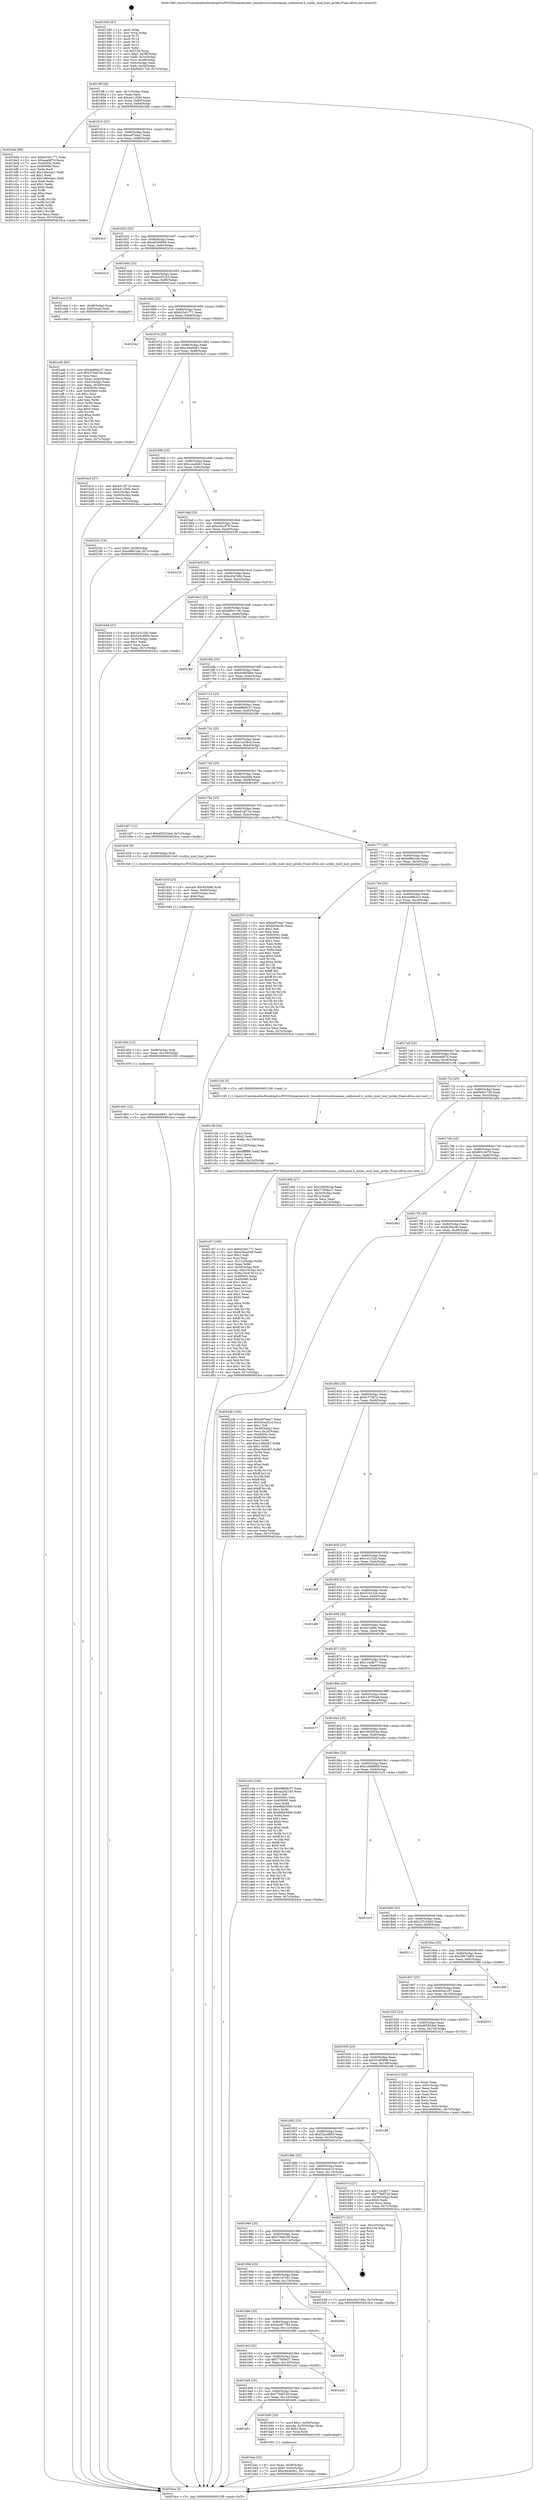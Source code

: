 digraph "0x4015d0" {
  label = "0x4015d0 (/mnt/c/Users/mathe/Desktop/tcc/POCII/binaries/extr_linuxdriversusbrenesas_usbhsmod.h_usbhs_mod_host_probe_Final-ollvm.out::main(0))"
  labelloc = "t"
  node[shape=record]

  Entry [label="",width=0.3,height=0.3,shape=circle,fillcolor=black,style=filled]
  "0x4015ff" [label="{
     0x4015ff [26]\l
     | [instrs]\l
     &nbsp;&nbsp;0x4015ff \<+3\>: mov -0x7c(%rbp),%eax\l
     &nbsp;&nbsp;0x401602 \<+2\>: mov %eax,%ecx\l
     &nbsp;&nbsp;0x401604 \<+6\>: sub $0xa411f2f4,%ecx\l
     &nbsp;&nbsp;0x40160a \<+3\>: mov %eax,-0x80(%rbp)\l
     &nbsp;&nbsp;0x40160d \<+6\>: mov %ecx,-0x84(%rbp)\l
     &nbsp;&nbsp;0x401613 \<+6\>: je 0000000000401bde \<main+0x60e\>\l
  }"]
  "0x401bde" [label="{
     0x401bde [88]\l
     | [instrs]\l
     &nbsp;&nbsp;0x401bde \<+5\>: mov $0xb23d1771,%eax\l
     &nbsp;&nbsp;0x401be3 \<+5\>: mov $0xeeafdf7d,%ecx\l
     &nbsp;&nbsp;0x401be8 \<+7\>: mov 0x40505c,%edx\l
     &nbsp;&nbsp;0x401bef \<+7\>: mov 0x405060,%esi\l
     &nbsp;&nbsp;0x401bf6 \<+2\>: mov %edx,%edi\l
     &nbsp;&nbsp;0x401bf8 \<+6\>: add $0x148a5aa1,%edi\l
     &nbsp;&nbsp;0x401bfe \<+3\>: sub $0x1,%edi\l
     &nbsp;&nbsp;0x401c01 \<+6\>: sub $0x148a5aa1,%edi\l
     &nbsp;&nbsp;0x401c07 \<+3\>: imul %edi,%edx\l
     &nbsp;&nbsp;0x401c0a \<+3\>: and $0x1,%edx\l
     &nbsp;&nbsp;0x401c0d \<+3\>: cmp $0x0,%edx\l
     &nbsp;&nbsp;0x401c10 \<+4\>: sete %r8b\l
     &nbsp;&nbsp;0x401c14 \<+3\>: cmp $0xa,%esi\l
     &nbsp;&nbsp;0x401c17 \<+4\>: setl %r9b\l
     &nbsp;&nbsp;0x401c1b \<+3\>: mov %r8b,%r10b\l
     &nbsp;&nbsp;0x401c1e \<+3\>: and %r9b,%r10b\l
     &nbsp;&nbsp;0x401c21 \<+3\>: xor %r9b,%r8b\l
     &nbsp;&nbsp;0x401c24 \<+3\>: or %r8b,%r10b\l
     &nbsp;&nbsp;0x401c27 \<+4\>: test $0x1,%r10b\l
     &nbsp;&nbsp;0x401c2b \<+3\>: cmovne %ecx,%eax\l
     &nbsp;&nbsp;0x401c2e \<+3\>: mov %eax,-0x7c(%rbp)\l
     &nbsp;&nbsp;0x401c31 \<+5\>: jmp 00000000004024ca \<main+0xefa\>\l
  }"]
  "0x401619" [label="{
     0x401619 [25]\l
     | [instrs]\l
     &nbsp;&nbsp;0x401619 \<+5\>: jmp 000000000040161e \<main+0x4e\>\l
     &nbsp;&nbsp;0x40161e \<+3\>: mov -0x80(%rbp),%eax\l
     &nbsp;&nbsp;0x401621 \<+5\>: sub $0xa4f7daa7,%eax\l
     &nbsp;&nbsp;0x401626 \<+6\>: mov %eax,-0x88(%rbp)\l
     &nbsp;&nbsp;0x40162c \<+6\>: je 00000000004024c3 \<main+0xef3\>\l
  }"]
  Exit [label="",width=0.3,height=0.3,shape=circle,fillcolor=black,style=filled,peripheries=2]
  "0x4024c3" [label="{
     0x4024c3\l
  }", style=dashed]
  "0x401632" [label="{
     0x401632 [25]\l
     | [instrs]\l
     &nbsp;&nbsp;0x401632 \<+5\>: jmp 0000000000401637 \<main+0x67\>\l
     &nbsp;&nbsp;0x401637 \<+3\>: mov -0x80(%rbp),%eax\l
     &nbsp;&nbsp;0x40163a \<+5\>: sub $0xa833099d,%eax\l
     &nbsp;&nbsp;0x40163f \<+6\>: mov %eax,-0x8c(%rbp)\l
     &nbsp;&nbsp;0x401645 \<+6\>: je 000000000040241d \<main+0xe4d\>\l
  }"]
  "0x401d63" [label="{
     0x401d63 [12]\l
     | [instrs]\l
     &nbsp;&nbsp;0x401d63 \<+7\>: movl $0xccea4641,-0x7c(%rbp)\l
     &nbsp;&nbsp;0x401d6a \<+5\>: jmp 00000000004024ca \<main+0xefa\>\l
  }"]
  "0x40241d" [label="{
     0x40241d\l
  }", style=dashed]
  "0x40164b" [label="{
     0x40164b [25]\l
     | [instrs]\l
     &nbsp;&nbsp;0x40164b \<+5\>: jmp 0000000000401650 \<main+0x80\>\l
     &nbsp;&nbsp;0x401650 \<+3\>: mov -0x80(%rbp),%eax\l
     &nbsp;&nbsp;0x401653 \<+5\>: sub $0xaa2921b3,%eax\l
     &nbsp;&nbsp;0x401658 \<+6\>: mov %eax,-0x90(%rbp)\l
     &nbsp;&nbsp;0x40165e \<+6\>: je 0000000000401ace \<main+0x4fe\>\l
  }"]
  "0x401d54" [label="{
     0x401d54 [15]\l
     | [instrs]\l
     &nbsp;&nbsp;0x401d54 \<+4\>: mov -0x58(%rbp),%rdi\l
     &nbsp;&nbsp;0x401d58 \<+6\>: mov %eax,-0x130(%rbp)\l
     &nbsp;&nbsp;0x401d5e \<+5\>: call 0000000000401030 \<free@plt\>\l
     | [calls]\l
     &nbsp;&nbsp;0x401030 \{1\} (unknown)\l
  }"]
  "0x401ace" [label="{
     0x401ace [13]\l
     | [instrs]\l
     &nbsp;&nbsp;0x401ace \<+4\>: mov -0x48(%rbp),%rax\l
     &nbsp;&nbsp;0x401ad2 \<+4\>: mov 0x8(%rax),%rdi\l
     &nbsp;&nbsp;0x401ad6 \<+5\>: call 0000000000401060 \<atoi@plt\>\l
     | [calls]\l
     &nbsp;&nbsp;0x401060 \{1\} (unknown)\l
  }"]
  "0x401664" [label="{
     0x401664 [25]\l
     | [instrs]\l
     &nbsp;&nbsp;0x401664 \<+5\>: jmp 0000000000401669 \<main+0x99\>\l
     &nbsp;&nbsp;0x401669 \<+3\>: mov -0x80(%rbp),%eax\l
     &nbsp;&nbsp;0x40166c \<+5\>: sub $0xb23d1771,%eax\l
     &nbsp;&nbsp;0x401671 \<+6\>: mov %eax,-0x94(%rbp)\l
     &nbsp;&nbsp;0x401677 \<+6\>: je 00000000004023a2 \<main+0xdd2\>\l
  }"]
  "0x401d3d" [label="{
     0x401d3d [23]\l
     | [instrs]\l
     &nbsp;&nbsp;0x401d3d \<+10\>: movabs $0x4030d6,%rdi\l
     &nbsp;&nbsp;0x401d47 \<+3\>: mov %eax,-0x60(%rbp)\l
     &nbsp;&nbsp;0x401d4a \<+3\>: mov -0x60(%rbp),%esi\l
     &nbsp;&nbsp;0x401d4d \<+2\>: mov $0x0,%al\l
     &nbsp;&nbsp;0x401d4f \<+5\>: call 0000000000401040 \<printf@plt\>\l
     | [calls]\l
     &nbsp;&nbsp;0x401040 \{1\} (unknown)\l
  }"]
  "0x4023a2" [label="{
     0x4023a2\l
  }", style=dashed]
  "0x40167d" [label="{
     0x40167d [25]\l
     | [instrs]\l
     &nbsp;&nbsp;0x40167d \<+5\>: jmp 0000000000401682 \<main+0xb2\>\l
     &nbsp;&nbsp;0x401682 \<+3\>: mov -0x80(%rbp),%eax\l
     &nbsp;&nbsp;0x401685 \<+5\>: sub $0xc94460b1,%eax\l
     &nbsp;&nbsp;0x40168a \<+6\>: mov %eax,-0x98(%rbp)\l
     &nbsp;&nbsp;0x401690 \<+6\>: je 0000000000401bc3 \<main+0x5f3\>\l
  }"]
  "0x401c67" [label="{
     0x401c67 [160]\l
     | [instrs]\l
     &nbsp;&nbsp;0x401c67 \<+5\>: mov $0xb23d1771,%ecx\l
     &nbsp;&nbsp;0x401c6c \<+5\>: mov $0xe24ea5d8,%edx\l
     &nbsp;&nbsp;0x401c71 \<+3\>: mov $0x1,%dil\l
     &nbsp;&nbsp;0x401c74 \<+2\>: xor %esi,%esi\l
     &nbsp;&nbsp;0x401c76 \<+7\>: mov -0x12c(%rbp),%r8d\l
     &nbsp;&nbsp;0x401c7d \<+4\>: imul %eax,%r8d\l
     &nbsp;&nbsp;0x401c81 \<+4\>: mov -0x58(%rbp),%r9\l
     &nbsp;&nbsp;0x401c85 \<+4\>: movslq -0x5c(%rbp),%r10\l
     &nbsp;&nbsp;0x401c89 \<+4\>: mov %r8d,(%r9,%r10,4)\l
     &nbsp;&nbsp;0x401c8d \<+7\>: mov 0x40505c,%eax\l
     &nbsp;&nbsp;0x401c94 \<+8\>: mov 0x405060,%r8d\l
     &nbsp;&nbsp;0x401c9c \<+3\>: sub $0x1,%esi\l
     &nbsp;&nbsp;0x401c9f \<+3\>: mov %eax,%r11d\l
     &nbsp;&nbsp;0x401ca2 \<+3\>: add %esi,%r11d\l
     &nbsp;&nbsp;0x401ca5 \<+4\>: imul %r11d,%eax\l
     &nbsp;&nbsp;0x401ca9 \<+3\>: and $0x1,%eax\l
     &nbsp;&nbsp;0x401cac \<+3\>: cmp $0x0,%eax\l
     &nbsp;&nbsp;0x401caf \<+3\>: sete %bl\l
     &nbsp;&nbsp;0x401cb2 \<+4\>: cmp $0xa,%r8d\l
     &nbsp;&nbsp;0x401cb6 \<+4\>: setl %r14b\l
     &nbsp;&nbsp;0x401cba \<+3\>: mov %bl,%r15b\l
     &nbsp;&nbsp;0x401cbd \<+4\>: xor $0xff,%r15b\l
     &nbsp;&nbsp;0x401cc1 \<+3\>: mov %r14b,%r12b\l
     &nbsp;&nbsp;0x401cc4 \<+4\>: xor $0xff,%r12b\l
     &nbsp;&nbsp;0x401cc8 \<+4\>: xor $0x1,%dil\l
     &nbsp;&nbsp;0x401ccc \<+3\>: mov %r15b,%r13b\l
     &nbsp;&nbsp;0x401ccf \<+4\>: and $0xff,%r13b\l
     &nbsp;&nbsp;0x401cd3 \<+3\>: and %dil,%bl\l
     &nbsp;&nbsp;0x401cd6 \<+3\>: mov %r12b,%al\l
     &nbsp;&nbsp;0x401cd9 \<+2\>: and $0xff,%al\l
     &nbsp;&nbsp;0x401cdb \<+3\>: and %dil,%r14b\l
     &nbsp;&nbsp;0x401cde \<+3\>: or %bl,%r13b\l
     &nbsp;&nbsp;0x401ce1 \<+3\>: or %r14b,%al\l
     &nbsp;&nbsp;0x401ce4 \<+3\>: xor %al,%r13b\l
     &nbsp;&nbsp;0x401ce7 \<+3\>: or %r12b,%r15b\l
     &nbsp;&nbsp;0x401cea \<+4\>: xor $0xff,%r15b\l
     &nbsp;&nbsp;0x401cee \<+4\>: or $0x1,%dil\l
     &nbsp;&nbsp;0x401cf2 \<+3\>: and %dil,%r15b\l
     &nbsp;&nbsp;0x401cf5 \<+3\>: or %r15b,%r13b\l
     &nbsp;&nbsp;0x401cf8 \<+4\>: test $0x1,%r13b\l
     &nbsp;&nbsp;0x401cfc \<+3\>: cmovne %edx,%ecx\l
     &nbsp;&nbsp;0x401cff \<+3\>: mov %ecx,-0x7c(%rbp)\l
     &nbsp;&nbsp;0x401d02 \<+5\>: jmp 00000000004024ca \<main+0xefa\>\l
  }"]
  "0x401bc3" [label="{
     0x401bc3 [27]\l
     | [instrs]\l
     &nbsp;&nbsp;0x401bc3 \<+5\>: mov $0xe41af71b,%eax\l
     &nbsp;&nbsp;0x401bc8 \<+5\>: mov $0xa411f2f4,%ecx\l
     &nbsp;&nbsp;0x401bcd \<+3\>: mov -0x5c(%rbp),%edx\l
     &nbsp;&nbsp;0x401bd0 \<+3\>: cmp -0x50(%rbp),%edx\l
     &nbsp;&nbsp;0x401bd3 \<+3\>: cmovl %ecx,%eax\l
     &nbsp;&nbsp;0x401bd6 \<+3\>: mov %eax,-0x7c(%rbp)\l
     &nbsp;&nbsp;0x401bd9 \<+5\>: jmp 00000000004024ca \<main+0xefa\>\l
  }"]
  "0x401696" [label="{
     0x401696 [25]\l
     | [instrs]\l
     &nbsp;&nbsp;0x401696 \<+5\>: jmp 000000000040169b \<main+0xcb\>\l
     &nbsp;&nbsp;0x40169b \<+3\>: mov -0x80(%rbp),%eax\l
     &nbsp;&nbsp;0x40169e \<+5\>: sub $0xccea4641,%eax\l
     &nbsp;&nbsp;0x4016a3 \<+6\>: mov %eax,-0x9c(%rbp)\l
     &nbsp;&nbsp;0x4016a9 \<+6\>: je 0000000000402242 \<main+0xc72\>\l
  }"]
  "0x401c3b" [label="{
     0x401c3b [44]\l
     | [instrs]\l
     &nbsp;&nbsp;0x401c3b \<+2\>: xor %ecx,%ecx\l
     &nbsp;&nbsp;0x401c3d \<+5\>: mov $0x2,%edx\l
     &nbsp;&nbsp;0x401c42 \<+6\>: mov %edx,-0x128(%rbp)\l
     &nbsp;&nbsp;0x401c48 \<+1\>: cltd\l
     &nbsp;&nbsp;0x401c49 \<+6\>: mov -0x128(%rbp),%esi\l
     &nbsp;&nbsp;0x401c4f \<+2\>: idiv %esi\l
     &nbsp;&nbsp;0x401c51 \<+6\>: imul $0xfffffffe,%edx,%edx\l
     &nbsp;&nbsp;0x401c57 \<+3\>: sub $0x1,%ecx\l
     &nbsp;&nbsp;0x401c5a \<+2\>: sub %ecx,%edx\l
     &nbsp;&nbsp;0x401c5c \<+6\>: mov %edx,-0x12c(%rbp)\l
     &nbsp;&nbsp;0x401c62 \<+5\>: call 0000000000401160 \<next_i\>\l
     | [calls]\l
     &nbsp;&nbsp;0x401160 \{1\} (/mnt/c/Users/mathe/Desktop/tcc/POCII/binaries/extr_linuxdriversusbrenesas_usbhsmod.h_usbhs_mod_host_probe_Final-ollvm.out::next_i)\l
  }"]
  "0x402242" [label="{
     0x402242 [19]\l
     | [instrs]\l
     &nbsp;&nbsp;0x402242 \<+7\>: movl $0x0,-0x38(%rbp)\l
     &nbsp;&nbsp;0x402249 \<+7\>: movl $0xe9f9c2dd,-0x7c(%rbp)\l
     &nbsp;&nbsp;0x402250 \<+5\>: jmp 00000000004024ca \<main+0xefa\>\l
  }"]
  "0x4016af" [label="{
     0x4016af [25]\l
     | [instrs]\l
     &nbsp;&nbsp;0x4016af \<+5\>: jmp 00000000004016b4 \<main+0xe4\>\l
     &nbsp;&nbsp;0x4016b4 \<+3\>: mov -0x80(%rbp),%eax\l
     &nbsp;&nbsp;0x4016b7 \<+5\>: sub $0xcd3ccf78,%eax\l
     &nbsp;&nbsp;0x4016bc \<+6\>: mov %eax,-0xa0(%rbp)\l
     &nbsp;&nbsp;0x4016c2 \<+6\>: je 0000000000402236 \<main+0xc66\>\l
  }"]
  "0x401bac" [label="{
     0x401bac [23]\l
     | [instrs]\l
     &nbsp;&nbsp;0x401bac \<+4\>: mov %rax,-0x58(%rbp)\l
     &nbsp;&nbsp;0x401bb0 \<+7\>: movl $0x0,-0x5c(%rbp)\l
     &nbsp;&nbsp;0x401bb7 \<+7\>: movl $0xc94460b1,-0x7c(%rbp)\l
     &nbsp;&nbsp;0x401bbe \<+5\>: jmp 00000000004024ca \<main+0xefa\>\l
  }"]
  "0x402236" [label="{
     0x402236\l
  }", style=dashed]
  "0x4016c8" [label="{
     0x4016c8 [25]\l
     | [instrs]\l
     &nbsp;&nbsp;0x4016c8 \<+5\>: jmp 00000000004016cd \<main+0xfd\>\l
     &nbsp;&nbsp;0x4016cd \<+3\>: mov -0x80(%rbp),%eax\l
     &nbsp;&nbsp;0x4016d0 \<+5\>: sub $0xcd3e748c,%eax\l
     &nbsp;&nbsp;0x4016d5 \<+6\>: mov %eax,-0xa4(%rbp)\l
     &nbsp;&nbsp;0x4016db \<+6\>: je 0000000000401b44 \<main+0x574\>\l
  }"]
  "0x401a01" [label="{
     0x401a01\l
  }", style=dashed]
  "0x401b44" [label="{
     0x401b44 [27]\l
     | [instrs]\l
     &nbsp;&nbsp;0x401b44 \<+5\>: mov $0x1e3132b,%eax\l
     &nbsp;&nbsp;0x401b49 \<+5\>: mov $0x52ecd850,%ecx\l
     &nbsp;&nbsp;0x401b4e \<+3\>: mov -0x30(%rbp),%edx\l
     &nbsp;&nbsp;0x401b51 \<+3\>: cmp $0x1,%edx\l
     &nbsp;&nbsp;0x401b54 \<+3\>: cmovl %ecx,%eax\l
     &nbsp;&nbsp;0x401b57 \<+3\>: mov %eax,-0x7c(%rbp)\l
     &nbsp;&nbsp;0x401b5a \<+5\>: jmp 00000000004024ca \<main+0xefa\>\l
  }"]
  "0x4016e1" [label="{
     0x4016e1 [25]\l
     | [instrs]\l
     &nbsp;&nbsp;0x4016e1 \<+5\>: jmp 00000000004016e6 \<main+0x116\>\l
     &nbsp;&nbsp;0x4016e6 \<+3\>: mov -0x80(%rbp),%eax\l
     &nbsp;&nbsp;0x4016e9 \<+5\>: sub $0xd060119c,%eax\l
     &nbsp;&nbsp;0x4016ee \<+6\>: mov %eax,-0xa8(%rbp)\l
     &nbsp;&nbsp;0x4016f4 \<+6\>: je 00000000004023ef \<main+0xe1f\>\l
  }"]
  "0x401b95" [label="{
     0x401b95 [23]\l
     | [instrs]\l
     &nbsp;&nbsp;0x401b95 \<+7\>: movl $0x1,-0x50(%rbp)\l
     &nbsp;&nbsp;0x401b9c \<+4\>: movslq -0x50(%rbp),%rax\l
     &nbsp;&nbsp;0x401ba0 \<+4\>: shl $0x2,%rax\l
     &nbsp;&nbsp;0x401ba4 \<+3\>: mov %rax,%rdi\l
     &nbsp;&nbsp;0x401ba7 \<+5\>: call 0000000000401050 \<malloc@plt\>\l
     | [calls]\l
     &nbsp;&nbsp;0x401050 \{1\} (unknown)\l
  }"]
  "0x4023ef" [label="{
     0x4023ef\l
  }", style=dashed]
  "0x4016fa" [label="{
     0x4016fa [25]\l
     | [instrs]\l
     &nbsp;&nbsp;0x4016fa \<+5\>: jmp 00000000004016ff \<main+0x12f\>\l
     &nbsp;&nbsp;0x4016ff \<+3\>: mov -0x80(%rbp),%eax\l
     &nbsp;&nbsp;0x401702 \<+5\>: sub $0xdc665b64,%eax\l
     &nbsp;&nbsp;0x401707 \<+6\>: mov %eax,-0xac(%rbp)\l
     &nbsp;&nbsp;0x40170d \<+6\>: je 00000000004021a1 \<main+0xbd1\>\l
  }"]
  "0x4019e8" [label="{
     0x4019e8 [25]\l
     | [instrs]\l
     &nbsp;&nbsp;0x4019e8 \<+5\>: jmp 00000000004019ed \<main+0x41d\>\l
     &nbsp;&nbsp;0x4019ed \<+3\>: mov -0x80(%rbp),%eax\l
     &nbsp;&nbsp;0x4019f0 \<+5\>: sub $0x778df729,%eax\l
     &nbsp;&nbsp;0x4019f5 \<+6\>: mov %eax,-0x124(%rbp)\l
     &nbsp;&nbsp;0x4019fb \<+6\>: je 0000000000401b95 \<main+0x5c5\>\l
  }"]
  "0x4021a1" [label="{
     0x4021a1\l
  }", style=dashed]
  "0x401713" [label="{
     0x401713 [25]\l
     | [instrs]\l
     &nbsp;&nbsp;0x401713 \<+5\>: jmp 0000000000401718 \<main+0x148\>\l
     &nbsp;&nbsp;0x401718 \<+3\>: mov -0x80(%rbp),%eax\l
     &nbsp;&nbsp;0x40171b \<+5\>: sub $0xdd868c37,%eax\l
     &nbsp;&nbsp;0x401720 \<+6\>: mov %eax,-0xb0(%rbp)\l
     &nbsp;&nbsp;0x401726 \<+6\>: je 0000000000402386 \<main+0xdb6\>\l
  }"]
  "0x401a26" [label="{
     0x401a26\l
  }", style=dashed]
  "0x402386" [label="{
     0x402386\l
  }", style=dashed]
  "0x40172c" [label="{
     0x40172c [25]\l
     | [instrs]\l
     &nbsp;&nbsp;0x40172c \<+5\>: jmp 0000000000401731 \<main+0x161\>\l
     &nbsp;&nbsp;0x401731 \<+3\>: mov -0x80(%rbp),%eax\l
     &nbsp;&nbsp;0x401734 \<+5\>: sub $0xe1ac38c4,%eax\l
     &nbsp;&nbsp;0x401739 \<+6\>: mov %eax,-0xb4(%rbp)\l
     &nbsp;&nbsp;0x40173f \<+6\>: je 0000000000402076 \<main+0xaa6\>\l
  }"]
  "0x4019cf" [label="{
     0x4019cf [25]\l
     | [instrs]\l
     &nbsp;&nbsp;0x4019cf \<+5\>: jmp 00000000004019d4 \<main+0x404\>\l
     &nbsp;&nbsp;0x4019d4 \<+3\>: mov -0x80(%rbp),%eax\l
     &nbsp;&nbsp;0x4019d7 \<+5\>: sub $0x77858e27,%eax\l
     &nbsp;&nbsp;0x4019dc \<+6\>: mov %eax,-0x120(%rbp)\l
     &nbsp;&nbsp;0x4019e2 \<+6\>: je 0000000000401a26 \<main+0x456\>\l
  }"]
  "0x402076" [label="{
     0x402076\l
  }", style=dashed]
  "0x401745" [label="{
     0x401745 [25]\l
     | [instrs]\l
     &nbsp;&nbsp;0x401745 \<+5\>: jmp 000000000040174a \<main+0x17a\>\l
     &nbsp;&nbsp;0x40174a \<+3\>: mov -0x80(%rbp),%eax\l
     &nbsp;&nbsp;0x40174d \<+5\>: sub $0xe24ea5d8,%eax\l
     &nbsp;&nbsp;0x401752 \<+6\>: mov %eax,-0xb8(%rbp)\l
     &nbsp;&nbsp;0x401758 \<+6\>: je 0000000000401d07 \<main+0x737\>\l
  }"]
  "0x4020f9" [label="{
     0x4020f9\l
  }", style=dashed]
  "0x401d07" [label="{
     0x401d07 [12]\l
     | [instrs]\l
     &nbsp;&nbsp;0x401d07 \<+7\>: movl $0x495553ed,-0x7c(%rbp)\l
     &nbsp;&nbsp;0x401d0e \<+5\>: jmp 00000000004024ca \<main+0xefa\>\l
  }"]
  "0x40175e" [label="{
     0x40175e [25]\l
     | [instrs]\l
     &nbsp;&nbsp;0x40175e \<+5\>: jmp 0000000000401763 \<main+0x193\>\l
     &nbsp;&nbsp;0x401763 \<+3\>: mov -0x80(%rbp),%eax\l
     &nbsp;&nbsp;0x401766 \<+5\>: sub $0xe41af71b,%eax\l
     &nbsp;&nbsp;0x40176b \<+6\>: mov %eax,-0xbc(%rbp)\l
     &nbsp;&nbsp;0x401771 \<+6\>: je 0000000000401d34 \<main+0x764\>\l
  }"]
  "0x4019b6" [label="{
     0x4019b6 [25]\l
     | [instrs]\l
     &nbsp;&nbsp;0x4019b6 \<+5\>: jmp 00000000004019bb \<main+0x3eb\>\l
     &nbsp;&nbsp;0x4019bb \<+3\>: mov -0x80(%rbp),%eax\l
     &nbsp;&nbsp;0x4019be \<+5\>: sub $0x5c58778d,%eax\l
     &nbsp;&nbsp;0x4019c3 \<+6\>: mov %eax,-0x11c(%rbp)\l
     &nbsp;&nbsp;0x4019c9 \<+6\>: je 00000000004020f9 \<main+0xb29\>\l
  }"]
  "0x401d34" [label="{
     0x401d34 [9]\l
     | [instrs]\l
     &nbsp;&nbsp;0x401d34 \<+4\>: mov -0x58(%rbp),%rdi\l
     &nbsp;&nbsp;0x401d38 \<+5\>: call 00000000004013e0 \<usbhs_mod_host_probe\>\l
     | [calls]\l
     &nbsp;&nbsp;0x4013e0 \{1\} (/mnt/c/Users/mathe/Desktop/tcc/POCII/binaries/extr_linuxdriversusbrenesas_usbhsmod.h_usbhs_mod_host_probe_Final-ollvm.out::usbhs_mod_host_probe)\l
  }"]
  "0x401777" [label="{
     0x401777 [25]\l
     | [instrs]\l
     &nbsp;&nbsp;0x401777 \<+5\>: jmp 000000000040177c \<main+0x1ac\>\l
     &nbsp;&nbsp;0x40177c \<+3\>: mov -0x80(%rbp),%eax\l
     &nbsp;&nbsp;0x40177f \<+5\>: sub $0xe9f9c2dd,%eax\l
     &nbsp;&nbsp;0x401784 \<+6\>: mov %eax,-0xc0(%rbp)\l
     &nbsp;&nbsp;0x40178a \<+6\>: je 0000000000402255 \<main+0xc85\>\l
  }"]
  "0x40200a" [label="{
     0x40200a\l
  }", style=dashed]
  "0x402255" [label="{
     0x402255 [134]\l
     | [instrs]\l
     &nbsp;&nbsp;0x402255 \<+5\>: mov $0xa4f7daa7,%eax\l
     &nbsp;&nbsp;0x40225a \<+5\>: mov $0xfa29ec9c,%ecx\l
     &nbsp;&nbsp;0x40225f \<+2\>: mov $0x1,%dl\l
     &nbsp;&nbsp;0x402261 \<+2\>: xor %esi,%esi\l
     &nbsp;&nbsp;0x402263 \<+7\>: mov 0x40505c,%edi\l
     &nbsp;&nbsp;0x40226a \<+8\>: mov 0x405060,%r8d\l
     &nbsp;&nbsp;0x402272 \<+3\>: sub $0x1,%esi\l
     &nbsp;&nbsp;0x402275 \<+3\>: mov %edi,%r9d\l
     &nbsp;&nbsp;0x402278 \<+3\>: add %esi,%r9d\l
     &nbsp;&nbsp;0x40227b \<+4\>: imul %r9d,%edi\l
     &nbsp;&nbsp;0x40227f \<+3\>: and $0x1,%edi\l
     &nbsp;&nbsp;0x402282 \<+3\>: cmp $0x0,%edi\l
     &nbsp;&nbsp;0x402285 \<+4\>: sete %r10b\l
     &nbsp;&nbsp;0x402289 \<+4\>: cmp $0xa,%r8d\l
     &nbsp;&nbsp;0x40228d \<+4\>: setl %r11b\l
     &nbsp;&nbsp;0x402291 \<+3\>: mov %r10b,%bl\l
     &nbsp;&nbsp;0x402294 \<+3\>: xor $0xff,%bl\l
     &nbsp;&nbsp;0x402297 \<+3\>: mov %r11b,%r14b\l
     &nbsp;&nbsp;0x40229a \<+4\>: xor $0xff,%r14b\l
     &nbsp;&nbsp;0x40229e \<+3\>: xor $0x0,%dl\l
     &nbsp;&nbsp;0x4022a1 \<+3\>: mov %bl,%r15b\l
     &nbsp;&nbsp;0x4022a4 \<+4\>: and $0x0,%r15b\l
     &nbsp;&nbsp;0x4022a8 \<+3\>: and %dl,%r10b\l
     &nbsp;&nbsp;0x4022ab \<+3\>: mov %r14b,%r12b\l
     &nbsp;&nbsp;0x4022ae \<+4\>: and $0x0,%r12b\l
     &nbsp;&nbsp;0x4022b2 \<+3\>: and %dl,%r11b\l
     &nbsp;&nbsp;0x4022b5 \<+3\>: or %r10b,%r15b\l
     &nbsp;&nbsp;0x4022b8 \<+3\>: or %r11b,%r12b\l
     &nbsp;&nbsp;0x4022bb \<+3\>: xor %r12b,%r15b\l
     &nbsp;&nbsp;0x4022be \<+3\>: or %r14b,%bl\l
     &nbsp;&nbsp;0x4022c1 \<+3\>: xor $0xff,%bl\l
     &nbsp;&nbsp;0x4022c4 \<+3\>: or $0x0,%dl\l
     &nbsp;&nbsp;0x4022c7 \<+2\>: and %dl,%bl\l
     &nbsp;&nbsp;0x4022c9 \<+3\>: or %bl,%r15b\l
     &nbsp;&nbsp;0x4022cc \<+4\>: test $0x1,%r15b\l
     &nbsp;&nbsp;0x4022d0 \<+3\>: cmovne %ecx,%eax\l
     &nbsp;&nbsp;0x4022d3 \<+3\>: mov %eax,-0x7c(%rbp)\l
     &nbsp;&nbsp;0x4022d6 \<+5\>: jmp 00000000004024ca \<main+0xefa\>\l
  }"]
  "0x401790" [label="{
     0x401790 [25]\l
     | [instrs]\l
     &nbsp;&nbsp;0x401790 \<+5\>: jmp 0000000000401795 \<main+0x1c5\>\l
     &nbsp;&nbsp;0x401795 \<+3\>: mov -0x80(%rbp),%eax\l
     &nbsp;&nbsp;0x401798 \<+5\>: sub $0xee96b2e3,%eax\l
     &nbsp;&nbsp;0x40179d \<+6\>: mov %eax,-0xc4(%rbp)\l
     &nbsp;&nbsp;0x4017a3 \<+6\>: je 0000000000401ee0 \<main+0x910\>\l
  }"]
  "0x40199d" [label="{
     0x40199d [25]\l
     | [instrs]\l
     &nbsp;&nbsp;0x40199d \<+5\>: jmp 00000000004019a2 \<main+0x3d2\>\l
     &nbsp;&nbsp;0x4019a2 \<+3\>: mov -0x80(%rbp),%eax\l
     &nbsp;&nbsp;0x4019a5 \<+5\>: sub $0x5c167df1,%eax\l
     &nbsp;&nbsp;0x4019aa \<+6\>: mov %eax,-0x118(%rbp)\l
     &nbsp;&nbsp;0x4019b0 \<+6\>: je 000000000040200a \<main+0xa3a\>\l
  }"]
  "0x401ee0" [label="{
     0x401ee0\l
  }", style=dashed]
  "0x4017a9" [label="{
     0x4017a9 [25]\l
     | [instrs]\l
     &nbsp;&nbsp;0x4017a9 \<+5\>: jmp 00000000004017ae \<main+0x1de\>\l
     &nbsp;&nbsp;0x4017ae \<+3\>: mov -0x80(%rbp),%eax\l
     &nbsp;&nbsp;0x4017b1 \<+5\>: sub $0xeeafdf7d,%eax\l
     &nbsp;&nbsp;0x4017b6 \<+6\>: mov %eax,-0xc8(%rbp)\l
     &nbsp;&nbsp;0x4017bc \<+6\>: je 0000000000401c36 \<main+0x666\>\l
  }"]
  "0x401b38" [label="{
     0x401b38 [12]\l
     | [instrs]\l
     &nbsp;&nbsp;0x401b38 \<+7\>: movl $0xcd3e748c,-0x7c(%rbp)\l
     &nbsp;&nbsp;0x401b3f \<+5\>: jmp 00000000004024ca \<main+0xefa\>\l
  }"]
  "0x401c36" [label="{
     0x401c36 [5]\l
     | [instrs]\l
     &nbsp;&nbsp;0x401c36 \<+5\>: call 0000000000401160 \<next_i\>\l
     | [calls]\l
     &nbsp;&nbsp;0x401160 \{1\} (/mnt/c/Users/mathe/Desktop/tcc/POCII/binaries/extr_linuxdriversusbrenesas_usbhsmod.h_usbhs_mod_host_probe_Final-ollvm.out::next_i)\l
  }"]
  "0x4017c2" [label="{
     0x4017c2 [25]\l
     | [instrs]\l
     &nbsp;&nbsp;0x4017c2 \<+5\>: jmp 00000000004017c7 \<main+0x1f7\>\l
     &nbsp;&nbsp;0x4017c7 \<+3\>: mov -0x80(%rbp),%eax\l
     &nbsp;&nbsp;0x4017ca \<+5\>: sub $0xf4d0173b,%eax\l
     &nbsp;&nbsp;0x4017cf \<+6\>: mov %eax,-0xcc(%rbp)\l
     &nbsp;&nbsp;0x4017d5 \<+6\>: je 0000000000401a0b \<main+0x43b\>\l
  }"]
  "0x401984" [label="{
     0x401984 [25]\l
     | [instrs]\l
     &nbsp;&nbsp;0x401984 \<+5\>: jmp 0000000000401989 \<main+0x3b9\>\l
     &nbsp;&nbsp;0x401989 \<+3\>: mov -0x80(%rbp),%eax\l
     &nbsp;&nbsp;0x40198c \<+5\>: sub $0x570e01fd,%eax\l
     &nbsp;&nbsp;0x401991 \<+6\>: mov %eax,-0x114(%rbp)\l
     &nbsp;&nbsp;0x401997 \<+6\>: je 0000000000401b38 \<main+0x568\>\l
  }"]
  "0x401a0b" [label="{
     0x401a0b [27]\l
     | [instrs]\l
     &nbsp;&nbsp;0x401a0b \<+5\>: mov $0x1900924a,%eax\l
     &nbsp;&nbsp;0x401a10 \<+5\>: mov $0x77858e27,%ecx\l
     &nbsp;&nbsp;0x401a15 \<+3\>: mov -0x34(%rbp),%edx\l
     &nbsp;&nbsp;0x401a18 \<+3\>: cmp $0x2,%edx\l
     &nbsp;&nbsp;0x401a1b \<+3\>: cmovne %ecx,%eax\l
     &nbsp;&nbsp;0x401a1e \<+3\>: mov %eax,-0x7c(%rbp)\l
     &nbsp;&nbsp;0x401a21 \<+5\>: jmp 00000000004024ca \<main+0xefa\>\l
  }"]
  "0x4017db" [label="{
     0x4017db [25]\l
     | [instrs]\l
     &nbsp;&nbsp;0x4017db \<+5\>: jmp 00000000004017e0 \<main+0x210\>\l
     &nbsp;&nbsp;0x4017e0 \<+3\>: mov -0x80(%rbp),%eax\l
     &nbsp;&nbsp;0x4017e3 \<+5\>: sub $0xf6514078,%eax\l
     &nbsp;&nbsp;0x4017e8 \<+6\>: mov %eax,-0xd0(%rbp)\l
     &nbsp;&nbsp;0x4017ee \<+6\>: je 00000000004024b2 \<main+0xee2\>\l
  }"]
  "0x4024ca" [label="{
     0x4024ca [5]\l
     | [instrs]\l
     &nbsp;&nbsp;0x4024ca \<+5\>: jmp 00000000004015ff \<main+0x2f\>\l
  }"]
  "0x4015d0" [label="{
     0x4015d0 [47]\l
     | [instrs]\l
     &nbsp;&nbsp;0x4015d0 \<+1\>: push %rbp\l
     &nbsp;&nbsp;0x4015d1 \<+3\>: mov %rsp,%rbp\l
     &nbsp;&nbsp;0x4015d4 \<+2\>: push %r15\l
     &nbsp;&nbsp;0x4015d6 \<+2\>: push %r14\l
     &nbsp;&nbsp;0x4015d8 \<+2\>: push %r13\l
     &nbsp;&nbsp;0x4015da \<+2\>: push %r12\l
     &nbsp;&nbsp;0x4015dc \<+1\>: push %rbx\l
     &nbsp;&nbsp;0x4015dd \<+7\>: sub $0x128,%rsp\l
     &nbsp;&nbsp;0x4015e4 \<+7\>: movl $0x0,-0x38(%rbp)\l
     &nbsp;&nbsp;0x4015eb \<+3\>: mov %edi,-0x3c(%rbp)\l
     &nbsp;&nbsp;0x4015ee \<+4\>: mov %rsi,-0x48(%rbp)\l
     &nbsp;&nbsp;0x4015f2 \<+3\>: mov -0x3c(%rbp),%edi\l
     &nbsp;&nbsp;0x4015f5 \<+3\>: mov %edi,-0x34(%rbp)\l
     &nbsp;&nbsp;0x4015f8 \<+7\>: movl $0xf4d0173b,-0x7c(%rbp)\l
  }"]
  "0x402371" [label="{
     0x402371 [21]\l
     | [instrs]\l
     &nbsp;&nbsp;0x402371 \<+3\>: mov -0x2c(%rbp),%eax\l
     &nbsp;&nbsp;0x402374 \<+7\>: add $0x128,%rsp\l
     &nbsp;&nbsp;0x40237b \<+1\>: pop %rbx\l
     &nbsp;&nbsp;0x40237c \<+2\>: pop %r12\l
     &nbsp;&nbsp;0x40237e \<+2\>: pop %r13\l
     &nbsp;&nbsp;0x402380 \<+2\>: pop %r14\l
     &nbsp;&nbsp;0x402382 \<+2\>: pop %r15\l
     &nbsp;&nbsp;0x402384 \<+1\>: pop %rbp\l
     &nbsp;&nbsp;0x402385 \<+1\>: ret\l
  }"]
  "0x4024b2" [label="{
     0x4024b2\l
  }", style=dashed]
  "0x4017f4" [label="{
     0x4017f4 [25]\l
     | [instrs]\l
     &nbsp;&nbsp;0x4017f4 \<+5\>: jmp 00000000004017f9 \<main+0x229\>\l
     &nbsp;&nbsp;0x4017f9 \<+3\>: mov -0x80(%rbp),%eax\l
     &nbsp;&nbsp;0x4017fc \<+5\>: sub $0xfa29ec9c,%eax\l
     &nbsp;&nbsp;0x401801 \<+6\>: mov %eax,-0xd4(%rbp)\l
     &nbsp;&nbsp;0x401807 \<+6\>: je 00000000004022db \<main+0xd0b\>\l
  }"]
  "0x40196b" [label="{
     0x40196b [25]\l
     | [instrs]\l
     &nbsp;&nbsp;0x40196b \<+5\>: jmp 0000000000401970 \<main+0x3a0\>\l
     &nbsp;&nbsp;0x401970 \<+3\>: mov -0x80(%rbp),%eax\l
     &nbsp;&nbsp;0x401973 \<+5\>: sub $0x54cecb1d,%eax\l
     &nbsp;&nbsp;0x401978 \<+6\>: mov %eax,-0x110(%rbp)\l
     &nbsp;&nbsp;0x40197e \<+6\>: je 0000000000402371 \<main+0xda1\>\l
  }"]
  "0x4022db" [label="{
     0x4022db [150]\l
     | [instrs]\l
     &nbsp;&nbsp;0x4022db \<+5\>: mov $0xa4f7daa7,%eax\l
     &nbsp;&nbsp;0x4022e0 \<+5\>: mov $0x54cecb1d,%ecx\l
     &nbsp;&nbsp;0x4022e5 \<+2\>: mov $0x1,%dl\l
     &nbsp;&nbsp;0x4022e7 \<+3\>: mov -0x38(%rbp),%esi\l
     &nbsp;&nbsp;0x4022ea \<+3\>: mov %esi,-0x2c(%rbp)\l
     &nbsp;&nbsp;0x4022ed \<+7\>: mov 0x40505c,%esi\l
     &nbsp;&nbsp;0x4022f4 \<+7\>: mov 0x405060,%edi\l
     &nbsp;&nbsp;0x4022fb \<+3\>: mov %esi,%r8d\l
     &nbsp;&nbsp;0x4022fe \<+7\>: add $0xcc56b3b7,%r8d\l
     &nbsp;&nbsp;0x402305 \<+4\>: sub $0x1,%r8d\l
     &nbsp;&nbsp;0x402309 \<+7\>: sub $0xcc56b3b7,%r8d\l
     &nbsp;&nbsp;0x402310 \<+4\>: imul %r8d,%esi\l
     &nbsp;&nbsp;0x402314 \<+3\>: and $0x1,%esi\l
     &nbsp;&nbsp;0x402317 \<+3\>: cmp $0x0,%esi\l
     &nbsp;&nbsp;0x40231a \<+4\>: sete %r9b\l
     &nbsp;&nbsp;0x40231e \<+3\>: cmp $0xa,%edi\l
     &nbsp;&nbsp;0x402321 \<+4\>: setl %r10b\l
     &nbsp;&nbsp;0x402325 \<+3\>: mov %r9b,%r11b\l
     &nbsp;&nbsp;0x402328 \<+4\>: xor $0xff,%r11b\l
     &nbsp;&nbsp;0x40232c \<+3\>: mov %r10b,%bl\l
     &nbsp;&nbsp;0x40232f \<+3\>: xor $0xff,%bl\l
     &nbsp;&nbsp;0x402332 \<+3\>: xor $0x1,%dl\l
     &nbsp;&nbsp;0x402335 \<+3\>: mov %r11b,%r14b\l
     &nbsp;&nbsp;0x402338 \<+4\>: and $0xff,%r14b\l
     &nbsp;&nbsp;0x40233c \<+3\>: and %dl,%r9b\l
     &nbsp;&nbsp;0x40233f \<+3\>: mov %bl,%r15b\l
     &nbsp;&nbsp;0x402342 \<+4\>: and $0xff,%r15b\l
     &nbsp;&nbsp;0x402346 \<+3\>: and %dl,%r10b\l
     &nbsp;&nbsp;0x402349 \<+3\>: or %r9b,%r14b\l
     &nbsp;&nbsp;0x40234c \<+3\>: or %r10b,%r15b\l
     &nbsp;&nbsp;0x40234f \<+3\>: xor %r15b,%r14b\l
     &nbsp;&nbsp;0x402352 \<+3\>: or %bl,%r11b\l
     &nbsp;&nbsp;0x402355 \<+4\>: xor $0xff,%r11b\l
     &nbsp;&nbsp;0x402359 \<+3\>: or $0x1,%dl\l
     &nbsp;&nbsp;0x40235c \<+3\>: and %dl,%r11b\l
     &nbsp;&nbsp;0x40235f \<+3\>: or %r11b,%r14b\l
     &nbsp;&nbsp;0x402362 \<+4\>: test $0x1,%r14b\l
     &nbsp;&nbsp;0x402366 \<+3\>: cmovne %ecx,%eax\l
     &nbsp;&nbsp;0x402369 \<+3\>: mov %eax,-0x7c(%rbp)\l
     &nbsp;&nbsp;0x40236c \<+5\>: jmp 00000000004024ca \<main+0xefa\>\l
  }"]
  "0x40180d" [label="{
     0x40180d [25]\l
     | [instrs]\l
     &nbsp;&nbsp;0x40180d \<+5\>: jmp 0000000000401812 \<main+0x242\>\l
     &nbsp;&nbsp;0x401812 \<+3\>: mov -0x80(%rbp),%eax\l
     &nbsp;&nbsp;0x401815 \<+5\>: sub $0xfc773b7e,%eax\l
     &nbsp;&nbsp;0x40181a \<+6\>: mov %eax,-0xd8(%rbp)\l
     &nbsp;&nbsp;0x401820 \<+6\>: je 0000000000401eb9 \<main+0x8e9\>\l
  }"]
  "0x401b7a" [label="{
     0x401b7a [27]\l
     | [instrs]\l
     &nbsp;&nbsp;0x401b7a \<+5\>: mov $0x11dcfb77,%eax\l
     &nbsp;&nbsp;0x401b7f \<+5\>: mov $0x778df729,%ecx\l
     &nbsp;&nbsp;0x401b84 \<+3\>: mov -0x30(%rbp),%edx\l
     &nbsp;&nbsp;0x401b87 \<+3\>: cmp $0x0,%edx\l
     &nbsp;&nbsp;0x401b8a \<+3\>: cmove %ecx,%eax\l
     &nbsp;&nbsp;0x401b8d \<+3\>: mov %eax,-0x7c(%rbp)\l
     &nbsp;&nbsp;0x401b90 \<+5\>: jmp 00000000004024ca \<main+0xefa\>\l
  }"]
  "0x401eb9" [label="{
     0x401eb9\l
  }", style=dashed]
  "0x401826" [label="{
     0x401826 [25]\l
     | [instrs]\l
     &nbsp;&nbsp;0x401826 \<+5\>: jmp 000000000040182b \<main+0x25b\>\l
     &nbsp;&nbsp;0x40182b \<+3\>: mov -0x80(%rbp),%eax\l
     &nbsp;&nbsp;0x40182e \<+5\>: sub $0x1e3132b,%eax\l
     &nbsp;&nbsp;0x401833 \<+6\>: mov %eax,-0xdc(%rbp)\l
     &nbsp;&nbsp;0x401839 \<+6\>: je 0000000000401b5f \<main+0x58f\>\l
  }"]
  "0x401952" [label="{
     0x401952 [25]\l
     | [instrs]\l
     &nbsp;&nbsp;0x401952 \<+5\>: jmp 0000000000401957 \<main+0x387\>\l
     &nbsp;&nbsp;0x401957 \<+3\>: mov -0x80(%rbp),%eax\l
     &nbsp;&nbsp;0x40195a \<+5\>: sub $0x52ecd850,%eax\l
     &nbsp;&nbsp;0x40195f \<+6\>: mov %eax,-0x10c(%rbp)\l
     &nbsp;&nbsp;0x401965 \<+6\>: je 0000000000401b7a \<main+0x5aa\>\l
  }"]
  "0x401b5f" [label="{
     0x401b5f\l
  }", style=dashed]
  "0x40183f" [label="{
     0x40183f [25]\l
     | [instrs]\l
     &nbsp;&nbsp;0x40183f \<+5\>: jmp 0000000000401844 \<main+0x274\>\l
     &nbsp;&nbsp;0x401844 \<+3\>: mov -0x80(%rbp),%eax\l
     &nbsp;&nbsp;0x401847 \<+5\>: sub $0x510122b,%eax\l
     &nbsp;&nbsp;0x40184c \<+6\>: mov %eax,-0xe0(%rbp)\l
     &nbsp;&nbsp;0x401852 \<+6\>: je 0000000000401d6f \<main+0x79f\>\l
  }"]
  "0x401dff" [label="{
     0x401dff\l
  }", style=dashed]
  "0x401d6f" [label="{
     0x401d6f\l
  }", style=dashed]
  "0x401858" [label="{
     0x401858 [25]\l
     | [instrs]\l
     &nbsp;&nbsp;0x401858 \<+5\>: jmp 000000000040185d \<main+0x28d\>\l
     &nbsp;&nbsp;0x40185d \<+3\>: mov -0x80(%rbp),%eax\l
     &nbsp;&nbsp;0x401860 \<+5\>: sub $0xd21b9fa,%eax\l
     &nbsp;&nbsp;0x401865 \<+6\>: mov %eax,-0xe4(%rbp)\l
     &nbsp;&nbsp;0x40186b \<+6\>: je 0000000000401ffe \<main+0xa2e\>\l
  }"]
  "0x401939" [label="{
     0x401939 [25]\l
     | [instrs]\l
     &nbsp;&nbsp;0x401939 \<+5\>: jmp 000000000040193e \<main+0x36e\>\l
     &nbsp;&nbsp;0x40193e \<+3\>: mov -0x80(%rbp),%eax\l
     &nbsp;&nbsp;0x401941 \<+5\>: sub $0x52c8589b,%eax\l
     &nbsp;&nbsp;0x401946 \<+6\>: mov %eax,-0x108(%rbp)\l
     &nbsp;&nbsp;0x40194c \<+6\>: je 0000000000401dff \<main+0x82f\>\l
  }"]
  "0x401ffe" [label="{
     0x401ffe\l
  }", style=dashed]
  "0x401871" [label="{
     0x401871 [25]\l
     | [instrs]\l
     &nbsp;&nbsp;0x401871 \<+5\>: jmp 0000000000401876 \<main+0x2a6\>\l
     &nbsp;&nbsp;0x401876 \<+3\>: mov -0x80(%rbp),%eax\l
     &nbsp;&nbsp;0x401879 \<+5\>: sub $0x11dcfb77,%eax\l
     &nbsp;&nbsp;0x40187e \<+6\>: mov %eax,-0xe8(%rbp)\l
     &nbsp;&nbsp;0x401884 \<+6\>: je 0000000000402105 \<main+0xb35\>\l
  }"]
  "0x401d13" [label="{
     0x401d13 [33]\l
     | [instrs]\l
     &nbsp;&nbsp;0x401d13 \<+2\>: xor %eax,%eax\l
     &nbsp;&nbsp;0x401d15 \<+3\>: mov -0x5c(%rbp),%ecx\l
     &nbsp;&nbsp;0x401d18 \<+2\>: mov %eax,%edx\l
     &nbsp;&nbsp;0x401d1a \<+2\>: sub %ecx,%edx\l
     &nbsp;&nbsp;0x401d1c \<+2\>: mov %eax,%ecx\l
     &nbsp;&nbsp;0x401d1e \<+3\>: sub $0x1,%ecx\l
     &nbsp;&nbsp;0x401d21 \<+2\>: add %ecx,%edx\l
     &nbsp;&nbsp;0x401d23 \<+2\>: sub %edx,%eax\l
     &nbsp;&nbsp;0x401d25 \<+3\>: mov %eax,-0x5c(%rbp)\l
     &nbsp;&nbsp;0x401d28 \<+7\>: movl $0xc94460b1,-0x7c(%rbp)\l
     &nbsp;&nbsp;0x401d2f \<+5\>: jmp 00000000004024ca \<main+0xefa\>\l
  }"]
  "0x402105" [label="{
     0x402105\l
  }", style=dashed]
  "0x40188a" [label="{
     0x40188a [25]\l
     | [instrs]\l
     &nbsp;&nbsp;0x40188a \<+5\>: jmp 000000000040188f \<main+0x2bf\>\l
     &nbsp;&nbsp;0x40188f \<+3\>: mov -0x80(%rbp),%eax\l
     &nbsp;&nbsp;0x401892 \<+5\>: sub $0x12f70546,%eax\l
     &nbsp;&nbsp;0x401897 \<+6\>: mov %eax,-0xec(%rbp)\l
     &nbsp;&nbsp;0x40189d \<+6\>: je 0000000000402477 \<main+0xea7\>\l
  }"]
  "0x401920" [label="{
     0x401920 [25]\l
     | [instrs]\l
     &nbsp;&nbsp;0x401920 \<+5\>: jmp 0000000000401925 \<main+0x355\>\l
     &nbsp;&nbsp;0x401925 \<+3\>: mov -0x80(%rbp),%eax\l
     &nbsp;&nbsp;0x401928 \<+5\>: sub $0x495553ed,%eax\l
     &nbsp;&nbsp;0x40192d \<+6\>: mov %eax,-0x104(%rbp)\l
     &nbsp;&nbsp;0x401933 \<+6\>: je 0000000000401d13 \<main+0x743\>\l
  }"]
  "0x402477" [label="{
     0x402477\l
  }", style=dashed]
  "0x4018a3" [label="{
     0x4018a3 [25]\l
     | [instrs]\l
     &nbsp;&nbsp;0x4018a3 \<+5\>: jmp 00000000004018a8 \<main+0x2d8\>\l
     &nbsp;&nbsp;0x4018a8 \<+3\>: mov -0x80(%rbp),%eax\l
     &nbsp;&nbsp;0x4018ab \<+5\>: sub $0x1900924a,%eax\l
     &nbsp;&nbsp;0x4018b0 \<+6\>: mov %eax,-0xf0(%rbp)\l
     &nbsp;&nbsp;0x4018b6 \<+6\>: je 0000000000401a3e \<main+0x46e\>\l
  }"]
  "0x402023" [label="{
     0x402023\l
  }", style=dashed]
  "0x401a3e" [label="{
     0x401a3e [144]\l
     | [instrs]\l
     &nbsp;&nbsp;0x401a3e \<+5\>: mov $0xdd868c37,%eax\l
     &nbsp;&nbsp;0x401a43 \<+5\>: mov $0xaa2921b3,%ecx\l
     &nbsp;&nbsp;0x401a48 \<+2\>: mov $0x1,%dl\l
     &nbsp;&nbsp;0x401a4a \<+7\>: mov 0x40505c,%esi\l
     &nbsp;&nbsp;0x401a51 \<+7\>: mov 0x405060,%edi\l
     &nbsp;&nbsp;0x401a58 \<+3\>: mov %esi,%r8d\l
     &nbsp;&nbsp;0x401a5b \<+7\>: sub $0x69bb5090,%r8d\l
     &nbsp;&nbsp;0x401a62 \<+4\>: sub $0x1,%r8d\l
     &nbsp;&nbsp;0x401a66 \<+7\>: add $0x69bb5090,%r8d\l
     &nbsp;&nbsp;0x401a6d \<+4\>: imul %r8d,%esi\l
     &nbsp;&nbsp;0x401a71 \<+3\>: and $0x1,%esi\l
     &nbsp;&nbsp;0x401a74 \<+3\>: cmp $0x0,%esi\l
     &nbsp;&nbsp;0x401a77 \<+4\>: sete %r9b\l
     &nbsp;&nbsp;0x401a7b \<+3\>: cmp $0xa,%edi\l
     &nbsp;&nbsp;0x401a7e \<+4\>: setl %r10b\l
     &nbsp;&nbsp;0x401a82 \<+3\>: mov %r9b,%r11b\l
     &nbsp;&nbsp;0x401a85 \<+4\>: xor $0xff,%r11b\l
     &nbsp;&nbsp;0x401a89 \<+3\>: mov %r10b,%bl\l
     &nbsp;&nbsp;0x401a8c \<+3\>: xor $0xff,%bl\l
     &nbsp;&nbsp;0x401a8f \<+3\>: xor $0x0,%dl\l
     &nbsp;&nbsp;0x401a92 \<+3\>: mov %r11b,%r14b\l
     &nbsp;&nbsp;0x401a95 \<+4\>: and $0x0,%r14b\l
     &nbsp;&nbsp;0x401a99 \<+3\>: and %dl,%r9b\l
     &nbsp;&nbsp;0x401a9c \<+3\>: mov %bl,%r15b\l
     &nbsp;&nbsp;0x401a9f \<+4\>: and $0x0,%r15b\l
     &nbsp;&nbsp;0x401aa3 \<+3\>: and %dl,%r10b\l
     &nbsp;&nbsp;0x401aa6 \<+3\>: or %r9b,%r14b\l
     &nbsp;&nbsp;0x401aa9 \<+3\>: or %r10b,%r15b\l
     &nbsp;&nbsp;0x401aac \<+3\>: xor %r15b,%r14b\l
     &nbsp;&nbsp;0x401aaf \<+3\>: or %bl,%r11b\l
     &nbsp;&nbsp;0x401ab2 \<+4\>: xor $0xff,%r11b\l
     &nbsp;&nbsp;0x401ab6 \<+3\>: or $0x0,%dl\l
     &nbsp;&nbsp;0x401ab9 \<+3\>: and %dl,%r11b\l
     &nbsp;&nbsp;0x401abc \<+3\>: or %r11b,%r14b\l
     &nbsp;&nbsp;0x401abf \<+4\>: test $0x1,%r14b\l
     &nbsp;&nbsp;0x401ac3 \<+3\>: cmovne %ecx,%eax\l
     &nbsp;&nbsp;0x401ac6 \<+3\>: mov %eax,-0x7c(%rbp)\l
     &nbsp;&nbsp;0x401ac9 \<+5\>: jmp 00000000004024ca \<main+0xefa\>\l
  }"]
  "0x4018bc" [label="{
     0x4018bc [25]\l
     | [instrs]\l
     &nbsp;&nbsp;0x4018bc \<+5\>: jmp 00000000004018c1 \<main+0x2f1\>\l
     &nbsp;&nbsp;0x4018c1 \<+3\>: mov -0x80(%rbp),%eax\l
     &nbsp;&nbsp;0x4018c4 \<+5\>: sub $0x1e6d8908,%eax\l
     &nbsp;&nbsp;0x4018c9 \<+6\>: mov %eax,-0xf4(%rbp)\l
     &nbsp;&nbsp;0x4018cf \<+6\>: je 0000000000401ec5 \<main+0x8f5\>\l
  }"]
  "0x401adb" [label="{
     0x401adb [93]\l
     | [instrs]\l
     &nbsp;&nbsp;0x401adb \<+5\>: mov $0xdd868c37,%ecx\l
     &nbsp;&nbsp;0x401ae0 \<+5\>: mov $0x570e01fd,%edx\l
     &nbsp;&nbsp;0x401ae5 \<+2\>: xor %esi,%esi\l
     &nbsp;&nbsp;0x401ae7 \<+3\>: mov %eax,-0x4c(%rbp)\l
     &nbsp;&nbsp;0x401aea \<+3\>: mov -0x4c(%rbp),%eax\l
     &nbsp;&nbsp;0x401aed \<+3\>: mov %eax,-0x30(%rbp)\l
     &nbsp;&nbsp;0x401af0 \<+7\>: mov 0x40505c,%eax\l
     &nbsp;&nbsp;0x401af7 \<+8\>: mov 0x405060,%r8d\l
     &nbsp;&nbsp;0x401aff \<+3\>: sub $0x1,%esi\l
     &nbsp;&nbsp;0x401b02 \<+3\>: mov %eax,%r9d\l
     &nbsp;&nbsp;0x401b05 \<+3\>: add %esi,%r9d\l
     &nbsp;&nbsp;0x401b08 \<+4\>: imul %r9d,%eax\l
     &nbsp;&nbsp;0x401b0c \<+3\>: and $0x1,%eax\l
     &nbsp;&nbsp;0x401b0f \<+3\>: cmp $0x0,%eax\l
     &nbsp;&nbsp;0x401b12 \<+4\>: sete %r10b\l
     &nbsp;&nbsp;0x401b16 \<+4\>: cmp $0xa,%r8d\l
     &nbsp;&nbsp;0x401b1a \<+4\>: setl %r11b\l
     &nbsp;&nbsp;0x401b1e \<+3\>: mov %r10b,%bl\l
     &nbsp;&nbsp;0x401b21 \<+3\>: and %r11b,%bl\l
     &nbsp;&nbsp;0x401b24 \<+3\>: xor %r11b,%r10b\l
     &nbsp;&nbsp;0x401b27 \<+3\>: or %r10b,%bl\l
     &nbsp;&nbsp;0x401b2a \<+3\>: test $0x1,%bl\l
     &nbsp;&nbsp;0x401b2d \<+3\>: cmovne %edx,%ecx\l
     &nbsp;&nbsp;0x401b30 \<+3\>: mov %ecx,-0x7c(%rbp)\l
     &nbsp;&nbsp;0x401b33 \<+5\>: jmp 00000000004024ca \<main+0xefa\>\l
  }"]
  "0x401907" [label="{
     0x401907 [25]\l
     | [instrs]\l
     &nbsp;&nbsp;0x401907 \<+5\>: jmp 000000000040190c \<main+0x33c\>\l
     &nbsp;&nbsp;0x40190c \<+3\>: mov -0x80(%rbp),%eax\l
     &nbsp;&nbsp;0x40190f \<+5\>: sub $0x405ac187,%eax\l
     &nbsp;&nbsp;0x401914 \<+6\>: mov %eax,-0x100(%rbp)\l
     &nbsp;&nbsp;0x40191a \<+6\>: je 0000000000402023 \<main+0xa53\>\l
  }"]
  "0x401ec5" [label="{
     0x401ec5\l
  }", style=dashed]
  "0x4018d5" [label="{
     0x4018d5 [25]\l
     | [instrs]\l
     &nbsp;&nbsp;0x4018d5 \<+5\>: jmp 00000000004018da \<main+0x30a\>\l
     &nbsp;&nbsp;0x4018da \<+3\>: mov -0x80(%rbp),%eax\l
     &nbsp;&nbsp;0x4018dd \<+5\>: sub $0x257c54d3,%eax\l
     &nbsp;&nbsp;0x4018e2 \<+6\>: mov %eax,-0xf8(%rbp)\l
     &nbsp;&nbsp;0x4018e8 \<+6\>: je 0000000000402111 \<main+0xb41\>\l
  }"]
  "0x401f66" [label="{
     0x401f66\l
  }", style=dashed]
  "0x402111" [label="{
     0x402111\l
  }", style=dashed]
  "0x4018ee" [label="{
     0x4018ee [25]\l
     | [instrs]\l
     &nbsp;&nbsp;0x4018ee \<+5\>: jmp 00000000004018f3 \<main+0x323\>\l
     &nbsp;&nbsp;0x4018f3 \<+3\>: mov -0x80(%rbp),%eax\l
     &nbsp;&nbsp;0x4018f6 \<+5\>: sub $0x29673d50,%eax\l
     &nbsp;&nbsp;0x4018fb \<+6\>: mov %eax,-0xfc(%rbp)\l
     &nbsp;&nbsp;0x401901 \<+6\>: je 0000000000401f66 \<main+0x996\>\l
  }"]
  Entry -> "0x4015d0" [label=" 1"]
  "0x4015ff" -> "0x401bde" [label=" 1"]
  "0x4015ff" -> "0x401619" [label=" 17"]
  "0x402371" -> Exit [label=" 1"]
  "0x401619" -> "0x4024c3" [label=" 0"]
  "0x401619" -> "0x401632" [label=" 17"]
  "0x4022db" -> "0x4024ca" [label=" 1"]
  "0x401632" -> "0x40241d" [label=" 0"]
  "0x401632" -> "0x40164b" [label=" 17"]
  "0x402255" -> "0x4024ca" [label=" 1"]
  "0x40164b" -> "0x401ace" [label=" 1"]
  "0x40164b" -> "0x401664" [label=" 16"]
  "0x402242" -> "0x4024ca" [label=" 1"]
  "0x401664" -> "0x4023a2" [label=" 0"]
  "0x401664" -> "0x40167d" [label=" 16"]
  "0x401d63" -> "0x4024ca" [label=" 1"]
  "0x40167d" -> "0x401bc3" [label=" 2"]
  "0x40167d" -> "0x401696" [label=" 14"]
  "0x401d54" -> "0x401d63" [label=" 1"]
  "0x401696" -> "0x402242" [label=" 1"]
  "0x401696" -> "0x4016af" [label=" 13"]
  "0x401d3d" -> "0x401d54" [label=" 1"]
  "0x4016af" -> "0x402236" [label=" 0"]
  "0x4016af" -> "0x4016c8" [label=" 13"]
  "0x401d34" -> "0x401d3d" [label=" 1"]
  "0x4016c8" -> "0x401b44" [label=" 1"]
  "0x4016c8" -> "0x4016e1" [label=" 12"]
  "0x401d13" -> "0x4024ca" [label=" 1"]
  "0x4016e1" -> "0x4023ef" [label=" 0"]
  "0x4016e1" -> "0x4016fa" [label=" 12"]
  "0x401d07" -> "0x4024ca" [label=" 1"]
  "0x4016fa" -> "0x4021a1" [label=" 0"]
  "0x4016fa" -> "0x401713" [label=" 12"]
  "0x401c3b" -> "0x401c67" [label=" 1"]
  "0x401713" -> "0x402386" [label=" 0"]
  "0x401713" -> "0x40172c" [label=" 12"]
  "0x401c36" -> "0x401c3b" [label=" 1"]
  "0x40172c" -> "0x402076" [label=" 0"]
  "0x40172c" -> "0x401745" [label=" 12"]
  "0x401bc3" -> "0x4024ca" [label=" 2"]
  "0x401745" -> "0x401d07" [label=" 1"]
  "0x401745" -> "0x40175e" [label=" 11"]
  "0x401bac" -> "0x4024ca" [label=" 1"]
  "0x40175e" -> "0x401d34" [label=" 1"]
  "0x40175e" -> "0x401777" [label=" 10"]
  "0x4019e8" -> "0x401a01" [label=" 0"]
  "0x401777" -> "0x402255" [label=" 1"]
  "0x401777" -> "0x401790" [label=" 9"]
  "0x4019e8" -> "0x401b95" [label=" 1"]
  "0x401790" -> "0x401ee0" [label=" 0"]
  "0x401790" -> "0x4017a9" [label=" 9"]
  "0x4019cf" -> "0x4019e8" [label=" 1"]
  "0x4017a9" -> "0x401c36" [label=" 1"]
  "0x4017a9" -> "0x4017c2" [label=" 8"]
  "0x4019cf" -> "0x401a26" [label=" 0"]
  "0x4017c2" -> "0x401a0b" [label=" 1"]
  "0x4017c2" -> "0x4017db" [label=" 7"]
  "0x401a0b" -> "0x4024ca" [label=" 1"]
  "0x4015d0" -> "0x4015ff" [label=" 1"]
  "0x4024ca" -> "0x4015ff" [label=" 17"]
  "0x4019b6" -> "0x4019cf" [label=" 1"]
  "0x4017db" -> "0x4024b2" [label=" 0"]
  "0x4017db" -> "0x4017f4" [label=" 7"]
  "0x4019b6" -> "0x4020f9" [label=" 0"]
  "0x4017f4" -> "0x4022db" [label=" 1"]
  "0x4017f4" -> "0x40180d" [label=" 6"]
  "0x40199d" -> "0x4019b6" [label=" 1"]
  "0x40180d" -> "0x401eb9" [label=" 0"]
  "0x40180d" -> "0x401826" [label=" 6"]
  "0x40199d" -> "0x40200a" [label=" 0"]
  "0x401826" -> "0x401b5f" [label=" 0"]
  "0x401826" -> "0x40183f" [label=" 6"]
  "0x401b7a" -> "0x4024ca" [label=" 1"]
  "0x40183f" -> "0x401d6f" [label=" 0"]
  "0x40183f" -> "0x401858" [label=" 6"]
  "0x401b44" -> "0x4024ca" [label=" 1"]
  "0x401858" -> "0x401ffe" [label=" 0"]
  "0x401858" -> "0x401871" [label=" 6"]
  "0x401984" -> "0x40199d" [label=" 1"]
  "0x401871" -> "0x402105" [label=" 0"]
  "0x401871" -> "0x40188a" [label=" 6"]
  "0x401984" -> "0x401b38" [label=" 1"]
  "0x40188a" -> "0x402477" [label=" 0"]
  "0x40188a" -> "0x4018a3" [label=" 6"]
  "0x40196b" -> "0x401984" [label=" 2"]
  "0x4018a3" -> "0x401a3e" [label=" 1"]
  "0x4018a3" -> "0x4018bc" [label=" 5"]
  "0x401a3e" -> "0x4024ca" [label=" 1"]
  "0x401ace" -> "0x401adb" [label=" 1"]
  "0x401adb" -> "0x4024ca" [label=" 1"]
  "0x40196b" -> "0x402371" [label=" 1"]
  "0x4018bc" -> "0x401ec5" [label=" 0"]
  "0x4018bc" -> "0x4018d5" [label=" 5"]
  "0x401952" -> "0x40196b" [label=" 3"]
  "0x4018d5" -> "0x402111" [label=" 0"]
  "0x4018d5" -> "0x4018ee" [label=" 5"]
  "0x401952" -> "0x401b7a" [label=" 1"]
  "0x4018ee" -> "0x401f66" [label=" 0"]
  "0x4018ee" -> "0x401907" [label=" 5"]
  "0x401b95" -> "0x401bac" [label=" 1"]
  "0x401907" -> "0x402023" [label=" 0"]
  "0x401907" -> "0x401920" [label=" 5"]
  "0x401bde" -> "0x4024ca" [label=" 1"]
  "0x401920" -> "0x401d13" [label=" 1"]
  "0x401920" -> "0x401939" [label=" 4"]
  "0x401b38" -> "0x4024ca" [label=" 1"]
  "0x401939" -> "0x401dff" [label=" 0"]
  "0x401939" -> "0x401952" [label=" 4"]
  "0x401c67" -> "0x4024ca" [label=" 1"]
}
